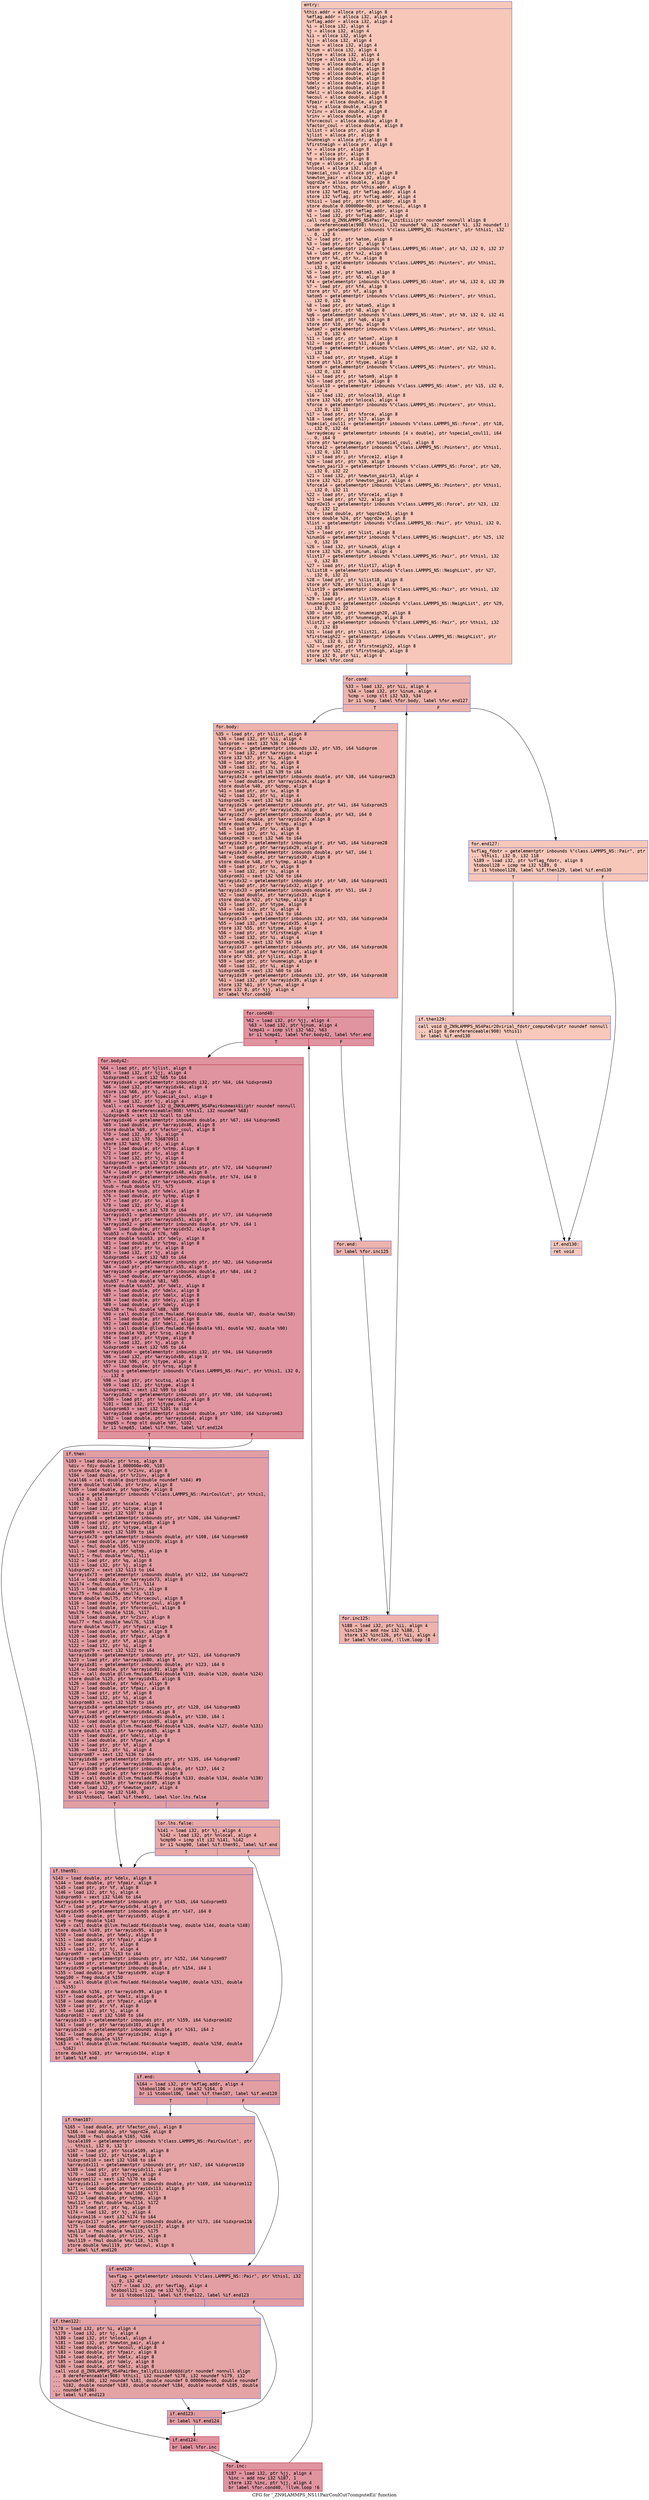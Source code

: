digraph "CFG for '_ZN9LAMMPS_NS11PairCoulCut7computeEii' function" {
	label="CFG for '_ZN9LAMMPS_NS11PairCoulCut7computeEii' function";

	Node0x56011eb9e5e0 [shape=record,color="#3d50c3ff", style=filled, fillcolor="#ec7f6370" fontname="Courier",label="{entry:\l|  %this.addr = alloca ptr, align 8\l  %eflag.addr = alloca i32, align 4\l  %vflag.addr = alloca i32, align 4\l  %i = alloca i32, align 4\l  %j = alloca i32, align 4\l  %ii = alloca i32, align 4\l  %jj = alloca i32, align 4\l  %inum = alloca i32, align 4\l  %jnum = alloca i32, align 4\l  %itype = alloca i32, align 4\l  %jtype = alloca i32, align 4\l  %qtmp = alloca double, align 8\l  %xtmp = alloca double, align 8\l  %ytmp = alloca double, align 8\l  %ztmp = alloca double, align 8\l  %delx = alloca double, align 8\l  %dely = alloca double, align 8\l  %delz = alloca double, align 8\l  %ecoul = alloca double, align 8\l  %fpair = alloca double, align 8\l  %rsq = alloca double, align 8\l  %r2inv = alloca double, align 8\l  %rinv = alloca double, align 8\l  %forcecoul = alloca double, align 8\l  %factor_coul = alloca double, align 8\l  %ilist = alloca ptr, align 8\l  %jlist = alloca ptr, align 8\l  %numneigh = alloca ptr, align 8\l  %firstneigh = alloca ptr, align 8\l  %x = alloca ptr, align 8\l  %f = alloca ptr, align 8\l  %q = alloca ptr, align 8\l  %type = alloca ptr, align 8\l  %nlocal = alloca i32, align 4\l  %special_coul = alloca ptr, align 8\l  %newton_pair = alloca i32, align 4\l  %qqrd2e = alloca double, align 8\l  store ptr %this, ptr %this.addr, align 8\l  store i32 %eflag, ptr %eflag.addr, align 4\l  store i32 %vflag, ptr %vflag.addr, align 4\l  %this1 = load ptr, ptr %this.addr, align 8\l  store double 0.000000e+00, ptr %ecoul, align 8\l  %0 = load i32, ptr %eflag.addr, align 4\l  %1 = load i32, ptr %vflag.addr, align 4\l  call void @_ZN9LAMMPS_NS4Pair7ev_initEiii(ptr noundef nonnull align 8\l... dereferenceable(908) %this1, i32 noundef %0, i32 noundef %1, i32 noundef 1)\l  %atom = getelementptr inbounds %\"class.LAMMPS_NS::Pointers\", ptr %this1, i32\l... 0, i32 6\l  %2 = load ptr, ptr %atom, align 8\l  %3 = load ptr, ptr %2, align 8\l  %x2 = getelementptr inbounds %\"class.LAMMPS_NS::Atom\", ptr %3, i32 0, i32 37\l  %4 = load ptr, ptr %x2, align 8\l  store ptr %4, ptr %x, align 8\l  %atom3 = getelementptr inbounds %\"class.LAMMPS_NS::Pointers\", ptr %this1,\l... i32 0, i32 6\l  %5 = load ptr, ptr %atom3, align 8\l  %6 = load ptr, ptr %5, align 8\l  %f4 = getelementptr inbounds %\"class.LAMMPS_NS::Atom\", ptr %6, i32 0, i32 39\l  %7 = load ptr, ptr %f4, align 8\l  store ptr %7, ptr %f, align 8\l  %atom5 = getelementptr inbounds %\"class.LAMMPS_NS::Pointers\", ptr %this1,\l... i32 0, i32 6\l  %8 = load ptr, ptr %atom5, align 8\l  %9 = load ptr, ptr %8, align 8\l  %q6 = getelementptr inbounds %\"class.LAMMPS_NS::Atom\", ptr %9, i32 0, i32 41\l  %10 = load ptr, ptr %q6, align 8\l  store ptr %10, ptr %q, align 8\l  %atom7 = getelementptr inbounds %\"class.LAMMPS_NS::Pointers\", ptr %this1,\l... i32 0, i32 6\l  %11 = load ptr, ptr %atom7, align 8\l  %12 = load ptr, ptr %11, align 8\l  %type8 = getelementptr inbounds %\"class.LAMMPS_NS::Atom\", ptr %12, i32 0,\l... i32 34\l  %13 = load ptr, ptr %type8, align 8\l  store ptr %13, ptr %type, align 8\l  %atom9 = getelementptr inbounds %\"class.LAMMPS_NS::Pointers\", ptr %this1,\l... i32 0, i32 6\l  %14 = load ptr, ptr %atom9, align 8\l  %15 = load ptr, ptr %14, align 8\l  %nlocal10 = getelementptr inbounds %\"class.LAMMPS_NS::Atom\", ptr %15, i32 0,\l... i32 4\l  %16 = load i32, ptr %nlocal10, align 8\l  store i32 %16, ptr %nlocal, align 4\l  %force = getelementptr inbounds %\"class.LAMMPS_NS::Pointers\", ptr %this1,\l... i32 0, i32 11\l  %17 = load ptr, ptr %force, align 8\l  %18 = load ptr, ptr %17, align 8\l  %special_coul11 = getelementptr inbounds %\"class.LAMMPS_NS::Force\", ptr %18,\l... i32 0, i32 44\l  %arraydecay = getelementptr inbounds [4 x double], ptr %special_coul11, i64\l... 0, i64 0\l  store ptr %arraydecay, ptr %special_coul, align 8\l  %force12 = getelementptr inbounds %\"class.LAMMPS_NS::Pointers\", ptr %this1,\l... i32 0, i32 11\l  %19 = load ptr, ptr %force12, align 8\l  %20 = load ptr, ptr %19, align 8\l  %newton_pair13 = getelementptr inbounds %\"class.LAMMPS_NS::Force\", ptr %20,\l... i32 0, i32 22\l  %21 = load i32, ptr %newton_pair13, align 4\l  store i32 %21, ptr %newton_pair, align 4\l  %force14 = getelementptr inbounds %\"class.LAMMPS_NS::Pointers\", ptr %this1,\l... i32 0, i32 11\l  %22 = load ptr, ptr %force14, align 8\l  %23 = load ptr, ptr %22, align 8\l  %qqrd2e15 = getelementptr inbounds %\"class.LAMMPS_NS::Force\", ptr %23, i32\l... 0, i32 12\l  %24 = load double, ptr %qqrd2e15, align 8\l  store double %24, ptr %qqrd2e, align 8\l  %list = getelementptr inbounds %\"class.LAMMPS_NS::Pair\", ptr %this1, i32 0,\l... i32 83\l  %25 = load ptr, ptr %list, align 8\l  %inum16 = getelementptr inbounds %\"class.LAMMPS_NS::NeighList\", ptr %25, i32\l... 0, i32 19\l  %26 = load i32, ptr %inum16, align 4\l  store i32 %26, ptr %inum, align 4\l  %list17 = getelementptr inbounds %\"class.LAMMPS_NS::Pair\", ptr %this1, i32\l... 0, i32 83\l  %27 = load ptr, ptr %list17, align 8\l  %ilist18 = getelementptr inbounds %\"class.LAMMPS_NS::NeighList\", ptr %27,\l... i32 0, i32 21\l  %28 = load ptr, ptr %ilist18, align 8\l  store ptr %28, ptr %ilist, align 8\l  %list19 = getelementptr inbounds %\"class.LAMMPS_NS::Pair\", ptr %this1, i32\l... 0, i32 83\l  %29 = load ptr, ptr %list19, align 8\l  %numneigh20 = getelementptr inbounds %\"class.LAMMPS_NS::NeighList\", ptr %29,\l... i32 0, i32 22\l  %30 = load ptr, ptr %numneigh20, align 8\l  store ptr %30, ptr %numneigh, align 8\l  %list21 = getelementptr inbounds %\"class.LAMMPS_NS::Pair\", ptr %this1, i32\l... 0, i32 83\l  %31 = load ptr, ptr %list21, align 8\l  %firstneigh22 = getelementptr inbounds %\"class.LAMMPS_NS::NeighList\", ptr\l... %31, i32 0, i32 23\l  %32 = load ptr, ptr %firstneigh22, align 8\l  store ptr %32, ptr %firstneigh, align 8\l  store i32 0, ptr %ii, align 4\l  br label %for.cond\l}"];
	Node0x56011eb9e5e0 -> Node0x56011eba47d0[tooltip="entry -> for.cond\nProbability 100.00%" ];
	Node0x56011eba47d0 [shape=record,color="#3d50c3ff", style=filled, fillcolor="#d6524470" fontname="Courier",label="{for.cond:\l|  %33 = load i32, ptr %ii, align 4\l  %34 = load i32, ptr %inum, align 4\l  %cmp = icmp slt i32 %33, %34\l  br i1 %cmp, label %for.body, label %for.end127\l|{<s0>T|<s1>F}}"];
	Node0x56011eba47d0:s0 -> Node0x56011eba4a70[tooltip="for.cond -> for.body\nProbability 96.88%" ];
	Node0x56011eba47d0:s1 -> Node0x56011eba4af0[tooltip="for.cond -> for.end127\nProbability 3.12%" ];
	Node0x56011eba4a70 [shape=record,color="#3d50c3ff", style=filled, fillcolor="#d6524470" fontname="Courier",label="{for.body:\l|  %35 = load ptr, ptr %ilist, align 8\l  %36 = load i32, ptr %ii, align 4\l  %idxprom = sext i32 %36 to i64\l  %arrayidx = getelementptr inbounds i32, ptr %35, i64 %idxprom\l  %37 = load i32, ptr %arrayidx, align 4\l  store i32 %37, ptr %i, align 4\l  %38 = load ptr, ptr %q, align 8\l  %39 = load i32, ptr %i, align 4\l  %idxprom23 = sext i32 %39 to i64\l  %arrayidx24 = getelementptr inbounds double, ptr %38, i64 %idxprom23\l  %40 = load double, ptr %arrayidx24, align 8\l  store double %40, ptr %qtmp, align 8\l  %41 = load ptr, ptr %x, align 8\l  %42 = load i32, ptr %i, align 4\l  %idxprom25 = sext i32 %42 to i64\l  %arrayidx26 = getelementptr inbounds ptr, ptr %41, i64 %idxprom25\l  %43 = load ptr, ptr %arrayidx26, align 8\l  %arrayidx27 = getelementptr inbounds double, ptr %43, i64 0\l  %44 = load double, ptr %arrayidx27, align 8\l  store double %44, ptr %xtmp, align 8\l  %45 = load ptr, ptr %x, align 8\l  %46 = load i32, ptr %i, align 4\l  %idxprom28 = sext i32 %46 to i64\l  %arrayidx29 = getelementptr inbounds ptr, ptr %45, i64 %idxprom28\l  %47 = load ptr, ptr %arrayidx29, align 8\l  %arrayidx30 = getelementptr inbounds double, ptr %47, i64 1\l  %48 = load double, ptr %arrayidx30, align 8\l  store double %48, ptr %ytmp, align 8\l  %49 = load ptr, ptr %x, align 8\l  %50 = load i32, ptr %i, align 4\l  %idxprom31 = sext i32 %50 to i64\l  %arrayidx32 = getelementptr inbounds ptr, ptr %49, i64 %idxprom31\l  %51 = load ptr, ptr %arrayidx32, align 8\l  %arrayidx33 = getelementptr inbounds double, ptr %51, i64 2\l  %52 = load double, ptr %arrayidx33, align 8\l  store double %52, ptr %ztmp, align 8\l  %53 = load ptr, ptr %type, align 8\l  %54 = load i32, ptr %i, align 4\l  %idxprom34 = sext i32 %54 to i64\l  %arrayidx35 = getelementptr inbounds i32, ptr %53, i64 %idxprom34\l  %55 = load i32, ptr %arrayidx35, align 4\l  store i32 %55, ptr %itype, align 4\l  %56 = load ptr, ptr %firstneigh, align 8\l  %57 = load i32, ptr %i, align 4\l  %idxprom36 = sext i32 %57 to i64\l  %arrayidx37 = getelementptr inbounds ptr, ptr %56, i64 %idxprom36\l  %58 = load ptr, ptr %arrayidx37, align 8\l  store ptr %58, ptr %jlist, align 8\l  %59 = load ptr, ptr %numneigh, align 8\l  %60 = load i32, ptr %i, align 4\l  %idxprom38 = sext i32 %60 to i64\l  %arrayidx39 = getelementptr inbounds i32, ptr %59, i64 %idxprom38\l  %61 = load i32, ptr %arrayidx39, align 4\l  store i32 %61, ptr %jnum, align 4\l  store i32 0, ptr %jj, align 4\l  br label %for.cond40\l}"];
	Node0x56011eba4a70 -> Node0x56011eba7560[tooltip="for.body -> for.cond40\nProbability 100.00%" ];
	Node0x56011eba7560 [shape=record,color="#b70d28ff", style=filled, fillcolor="#b70d2870" fontname="Courier",label="{for.cond40:\l|  %62 = load i32, ptr %jj, align 4\l  %63 = load i32, ptr %jnum, align 4\l  %cmp41 = icmp slt i32 %62, %63\l  br i1 %cmp41, label %for.body42, label %for.end\l|{<s0>T|<s1>F}}"];
	Node0x56011eba7560:s0 -> Node0x56011eba7800[tooltip="for.cond40 -> for.body42\nProbability 96.88%" ];
	Node0x56011eba7560:s1 -> Node0x56011eb9d5d0[tooltip="for.cond40 -> for.end\nProbability 3.12%" ];
	Node0x56011eba7800 [shape=record,color="#b70d28ff", style=filled, fillcolor="#b70d2870" fontname="Courier",label="{for.body42:\l|  %64 = load ptr, ptr %jlist, align 8\l  %65 = load i32, ptr %jj, align 4\l  %idxprom43 = sext i32 %65 to i64\l  %arrayidx44 = getelementptr inbounds i32, ptr %64, i64 %idxprom43\l  %66 = load i32, ptr %arrayidx44, align 4\l  store i32 %66, ptr %j, align 4\l  %67 = load ptr, ptr %special_coul, align 8\l  %68 = load i32, ptr %j, align 4\l  %call = call noundef i32 @_ZNK9LAMMPS_NS4Pair6sbmaskEi(ptr noundef nonnull\l... align 8 dereferenceable(908) %this1, i32 noundef %68)\l  %idxprom45 = sext i32 %call to i64\l  %arrayidx46 = getelementptr inbounds double, ptr %67, i64 %idxprom45\l  %69 = load double, ptr %arrayidx46, align 8\l  store double %69, ptr %factor_coul, align 8\l  %70 = load i32, ptr %j, align 4\l  %and = and i32 %70, 536870911\l  store i32 %and, ptr %j, align 4\l  %71 = load double, ptr %xtmp, align 8\l  %72 = load ptr, ptr %x, align 8\l  %73 = load i32, ptr %j, align 4\l  %idxprom47 = sext i32 %73 to i64\l  %arrayidx48 = getelementptr inbounds ptr, ptr %72, i64 %idxprom47\l  %74 = load ptr, ptr %arrayidx48, align 8\l  %arrayidx49 = getelementptr inbounds double, ptr %74, i64 0\l  %75 = load double, ptr %arrayidx49, align 8\l  %sub = fsub double %71, %75\l  store double %sub, ptr %delx, align 8\l  %76 = load double, ptr %ytmp, align 8\l  %77 = load ptr, ptr %x, align 8\l  %78 = load i32, ptr %j, align 4\l  %idxprom50 = sext i32 %78 to i64\l  %arrayidx51 = getelementptr inbounds ptr, ptr %77, i64 %idxprom50\l  %79 = load ptr, ptr %arrayidx51, align 8\l  %arrayidx52 = getelementptr inbounds double, ptr %79, i64 1\l  %80 = load double, ptr %arrayidx52, align 8\l  %sub53 = fsub double %76, %80\l  store double %sub53, ptr %dely, align 8\l  %81 = load double, ptr %ztmp, align 8\l  %82 = load ptr, ptr %x, align 8\l  %83 = load i32, ptr %j, align 4\l  %idxprom54 = sext i32 %83 to i64\l  %arrayidx55 = getelementptr inbounds ptr, ptr %82, i64 %idxprom54\l  %84 = load ptr, ptr %arrayidx55, align 8\l  %arrayidx56 = getelementptr inbounds double, ptr %84, i64 2\l  %85 = load double, ptr %arrayidx56, align 8\l  %sub57 = fsub double %81, %85\l  store double %sub57, ptr %delz, align 8\l  %86 = load double, ptr %delx, align 8\l  %87 = load double, ptr %delx, align 8\l  %88 = load double, ptr %dely, align 8\l  %89 = load double, ptr %dely, align 8\l  %mul58 = fmul double %88, %89\l  %90 = call double @llvm.fmuladd.f64(double %86, double %87, double %mul58)\l  %91 = load double, ptr %delz, align 8\l  %92 = load double, ptr %delz, align 8\l  %93 = call double @llvm.fmuladd.f64(double %91, double %92, double %90)\l  store double %93, ptr %rsq, align 8\l  %94 = load ptr, ptr %type, align 8\l  %95 = load i32, ptr %j, align 4\l  %idxprom59 = sext i32 %95 to i64\l  %arrayidx60 = getelementptr inbounds i32, ptr %94, i64 %idxprom59\l  %96 = load i32, ptr %arrayidx60, align 4\l  store i32 %96, ptr %jtype, align 4\l  %97 = load double, ptr %rsq, align 8\l  %cutsq = getelementptr inbounds %\"class.LAMMPS_NS::Pair\", ptr %this1, i32 0,\l... i32 8\l  %98 = load ptr, ptr %cutsq, align 8\l  %99 = load i32, ptr %itype, align 4\l  %idxprom61 = sext i32 %99 to i64\l  %arrayidx62 = getelementptr inbounds ptr, ptr %98, i64 %idxprom61\l  %100 = load ptr, ptr %arrayidx62, align 8\l  %101 = load i32, ptr %jtype, align 4\l  %idxprom63 = sext i32 %101 to i64\l  %arrayidx64 = getelementptr inbounds double, ptr %100, i64 %idxprom63\l  %102 = load double, ptr %arrayidx64, align 8\l  %cmp65 = fcmp olt double %97, %102\l  br i1 %cmp65, label %if.then, label %if.end124\l|{<s0>T|<s1>F}}"];
	Node0x56011eba7800:s0 -> Node0x56011eba62b0[tooltip="for.body42 -> if.then\nProbability 50.00%" ];
	Node0x56011eba7800:s1 -> Node0x56011ebac5f0[tooltip="for.body42 -> if.end124\nProbability 50.00%" ];
	Node0x56011eba62b0 [shape=record,color="#3d50c3ff", style=filled, fillcolor="#be242e70" fontname="Courier",label="{if.then:\l|  %103 = load double, ptr %rsq, align 8\l  %div = fdiv double 1.000000e+00, %103\l  store double %div, ptr %r2inv, align 8\l  %104 = load double, ptr %r2inv, align 8\l  %call66 = call double @sqrt(double noundef %104) #9\l  store double %call66, ptr %rinv, align 8\l  %105 = load double, ptr %qqrd2e, align 8\l  %scale = getelementptr inbounds %\"class.LAMMPS_NS::PairCoulCut\", ptr %this1,\l... i32 0, i32 3\l  %106 = load ptr, ptr %scale, align 8\l  %107 = load i32, ptr %itype, align 4\l  %idxprom67 = sext i32 %107 to i64\l  %arrayidx68 = getelementptr inbounds ptr, ptr %106, i64 %idxprom67\l  %108 = load ptr, ptr %arrayidx68, align 8\l  %109 = load i32, ptr %jtype, align 4\l  %idxprom69 = sext i32 %109 to i64\l  %arrayidx70 = getelementptr inbounds double, ptr %108, i64 %idxprom69\l  %110 = load double, ptr %arrayidx70, align 8\l  %mul = fmul double %105, %110\l  %111 = load double, ptr %qtmp, align 8\l  %mul71 = fmul double %mul, %111\l  %112 = load ptr, ptr %q, align 8\l  %113 = load i32, ptr %j, align 4\l  %idxprom72 = sext i32 %113 to i64\l  %arrayidx73 = getelementptr inbounds double, ptr %112, i64 %idxprom72\l  %114 = load double, ptr %arrayidx73, align 8\l  %mul74 = fmul double %mul71, %114\l  %115 = load double, ptr %rinv, align 8\l  %mul75 = fmul double %mul74, %115\l  store double %mul75, ptr %forcecoul, align 8\l  %116 = load double, ptr %factor_coul, align 8\l  %117 = load double, ptr %forcecoul, align 8\l  %mul76 = fmul double %116, %117\l  %118 = load double, ptr %r2inv, align 8\l  %mul77 = fmul double %mul76, %118\l  store double %mul77, ptr %fpair, align 8\l  %119 = load double, ptr %delx, align 8\l  %120 = load double, ptr %fpair, align 8\l  %121 = load ptr, ptr %f, align 8\l  %122 = load i32, ptr %i, align 4\l  %idxprom79 = sext i32 %122 to i64\l  %arrayidx80 = getelementptr inbounds ptr, ptr %121, i64 %idxprom79\l  %123 = load ptr, ptr %arrayidx80, align 8\l  %arrayidx81 = getelementptr inbounds double, ptr %123, i64 0\l  %124 = load double, ptr %arrayidx81, align 8\l  %125 = call double @llvm.fmuladd.f64(double %119, double %120, double %124)\l  store double %125, ptr %arrayidx81, align 8\l  %126 = load double, ptr %dely, align 8\l  %127 = load double, ptr %fpair, align 8\l  %128 = load ptr, ptr %f, align 8\l  %129 = load i32, ptr %i, align 4\l  %idxprom83 = sext i32 %129 to i64\l  %arrayidx84 = getelementptr inbounds ptr, ptr %128, i64 %idxprom83\l  %130 = load ptr, ptr %arrayidx84, align 8\l  %arrayidx85 = getelementptr inbounds double, ptr %130, i64 1\l  %131 = load double, ptr %arrayidx85, align 8\l  %132 = call double @llvm.fmuladd.f64(double %126, double %127, double %131)\l  store double %132, ptr %arrayidx85, align 8\l  %133 = load double, ptr %delz, align 8\l  %134 = load double, ptr %fpair, align 8\l  %135 = load ptr, ptr %f, align 8\l  %136 = load i32, ptr %i, align 4\l  %idxprom87 = sext i32 %136 to i64\l  %arrayidx88 = getelementptr inbounds ptr, ptr %135, i64 %idxprom87\l  %137 = load ptr, ptr %arrayidx88, align 8\l  %arrayidx89 = getelementptr inbounds double, ptr %137, i64 2\l  %138 = load double, ptr %arrayidx89, align 8\l  %139 = call double @llvm.fmuladd.f64(double %133, double %134, double %138)\l  store double %139, ptr %arrayidx89, align 8\l  %140 = load i32, ptr %newton_pair, align 4\l  %tobool = icmp ne i32 %140, 0\l  br i1 %tobool, label %if.then91, label %lor.lhs.false\l|{<s0>T|<s1>F}}"];
	Node0x56011eba62b0:s0 -> Node0x56011ebaf230[tooltip="if.then -> if.then91\nProbability 62.50%" ];
	Node0x56011eba62b0:s1 -> Node0x56011ebaf2e0[tooltip="if.then -> lor.lhs.false\nProbability 37.50%" ];
	Node0x56011ebaf2e0 [shape=record,color="#3d50c3ff", style=filled, fillcolor="#ca3b3770" fontname="Courier",label="{lor.lhs.false:\l|  %141 = load i32, ptr %j, align 4\l  %142 = load i32, ptr %nlocal, align 4\l  %cmp90 = icmp slt i32 %141, %142\l  br i1 %cmp90, label %if.then91, label %if.end\l|{<s0>T|<s1>F}}"];
	Node0x56011ebaf2e0:s0 -> Node0x56011ebaf230[tooltip="lor.lhs.false -> if.then91\nProbability 50.00%" ];
	Node0x56011ebaf2e0:s1 -> Node0x56011ebaf5d0[tooltip="lor.lhs.false -> if.end\nProbability 50.00%" ];
	Node0x56011ebaf230 [shape=record,color="#3d50c3ff", style=filled, fillcolor="#be242e70" fontname="Courier",label="{if.then91:\l|  %143 = load double, ptr %delx, align 8\l  %144 = load double, ptr %fpair, align 8\l  %145 = load ptr, ptr %f, align 8\l  %146 = load i32, ptr %j, align 4\l  %idxprom93 = sext i32 %146 to i64\l  %arrayidx94 = getelementptr inbounds ptr, ptr %145, i64 %idxprom93\l  %147 = load ptr, ptr %arrayidx94, align 8\l  %arrayidx95 = getelementptr inbounds double, ptr %147, i64 0\l  %148 = load double, ptr %arrayidx95, align 8\l  %neg = fneg double %143\l  %149 = call double @llvm.fmuladd.f64(double %neg, double %144, double %148)\l  store double %149, ptr %arrayidx95, align 8\l  %150 = load double, ptr %dely, align 8\l  %151 = load double, ptr %fpair, align 8\l  %152 = load ptr, ptr %f, align 8\l  %153 = load i32, ptr %j, align 4\l  %idxprom97 = sext i32 %153 to i64\l  %arrayidx98 = getelementptr inbounds ptr, ptr %152, i64 %idxprom97\l  %154 = load ptr, ptr %arrayidx98, align 8\l  %arrayidx99 = getelementptr inbounds double, ptr %154, i64 1\l  %155 = load double, ptr %arrayidx99, align 8\l  %neg100 = fneg double %150\l  %156 = call double @llvm.fmuladd.f64(double %neg100, double %151, double\l... %155)\l  store double %156, ptr %arrayidx99, align 8\l  %157 = load double, ptr %delz, align 8\l  %158 = load double, ptr %fpair, align 8\l  %159 = load ptr, ptr %f, align 8\l  %160 = load i32, ptr %j, align 4\l  %idxprom102 = sext i32 %160 to i64\l  %arrayidx103 = getelementptr inbounds ptr, ptr %159, i64 %idxprom102\l  %161 = load ptr, ptr %arrayidx103, align 8\l  %arrayidx104 = getelementptr inbounds double, ptr %161, i64 2\l  %162 = load double, ptr %arrayidx104, align 8\l  %neg105 = fneg double %157\l  %163 = call double @llvm.fmuladd.f64(double %neg105, double %158, double\l... %162)\l  store double %163, ptr %arrayidx104, align 8\l  br label %if.end\l}"];
	Node0x56011ebaf230 -> Node0x56011ebaf5d0[tooltip="if.then91 -> if.end\nProbability 100.00%" ];
	Node0x56011ebaf5d0 [shape=record,color="#3d50c3ff", style=filled, fillcolor="#be242e70" fontname="Courier",label="{if.end:\l|  %164 = load i32, ptr %eflag.addr, align 4\l  %tobool106 = icmp ne i32 %164, 0\l  br i1 %tobool106, label %if.then107, label %if.end120\l|{<s0>T|<s1>F}}"];
	Node0x56011ebaf5d0:s0 -> Node0x56011ebb0e30[tooltip="if.end -> if.then107\nProbability 62.50%" ];
	Node0x56011ebaf5d0:s1 -> Node0x56011ebb0e80[tooltip="if.end -> if.end120\nProbability 37.50%" ];
	Node0x56011ebb0e30 [shape=record,color="#3d50c3ff", style=filled, fillcolor="#c32e3170" fontname="Courier",label="{if.then107:\l|  %165 = load double, ptr %factor_coul, align 8\l  %166 = load double, ptr %qqrd2e, align 8\l  %mul108 = fmul double %165, %166\l  %scale109 = getelementptr inbounds %\"class.LAMMPS_NS::PairCoulCut\", ptr\l... %this1, i32 0, i32 3\l  %167 = load ptr, ptr %scale109, align 8\l  %168 = load i32, ptr %itype, align 4\l  %idxprom110 = sext i32 %168 to i64\l  %arrayidx111 = getelementptr inbounds ptr, ptr %167, i64 %idxprom110\l  %169 = load ptr, ptr %arrayidx111, align 8\l  %170 = load i32, ptr %jtype, align 4\l  %idxprom112 = sext i32 %170 to i64\l  %arrayidx113 = getelementptr inbounds double, ptr %169, i64 %idxprom112\l  %171 = load double, ptr %arrayidx113, align 8\l  %mul114 = fmul double %mul108, %171\l  %172 = load double, ptr %qtmp, align 8\l  %mul115 = fmul double %mul114, %172\l  %173 = load ptr, ptr %q, align 8\l  %174 = load i32, ptr %j, align 4\l  %idxprom116 = sext i32 %174 to i64\l  %arrayidx117 = getelementptr inbounds double, ptr %173, i64 %idxprom116\l  %175 = load double, ptr %arrayidx117, align 8\l  %mul118 = fmul double %mul115, %175\l  %176 = load double, ptr %rinv, align 8\l  %mul119 = fmul double %mul118, %176\l  store double %mul119, ptr %ecoul, align 8\l  br label %if.end120\l}"];
	Node0x56011ebb0e30 -> Node0x56011ebb0e80[tooltip="if.then107 -> if.end120\nProbability 100.00%" ];
	Node0x56011ebb0e80 [shape=record,color="#3d50c3ff", style=filled, fillcolor="#be242e70" fontname="Courier",label="{if.end120:\l|  %evflag = getelementptr inbounds %\"class.LAMMPS_NS::Pair\", ptr %this1, i32\l... 0, i32 42\l  %177 = load i32, ptr %evflag, align 4\l  %tobool121 = icmp ne i32 %177, 0\l  br i1 %tobool121, label %if.then122, label %if.end123\l|{<s0>T|<s1>F}}"];
	Node0x56011ebb0e80:s0 -> Node0x56011ebb2180[tooltip="if.end120 -> if.then122\nProbability 62.50%" ];
	Node0x56011ebb0e80:s1 -> Node0x56011ebb2200[tooltip="if.end120 -> if.end123\nProbability 37.50%" ];
	Node0x56011ebb2180 [shape=record,color="#3d50c3ff", style=filled, fillcolor="#c32e3170" fontname="Courier",label="{if.then122:\l|  %178 = load i32, ptr %i, align 4\l  %179 = load i32, ptr %j, align 4\l  %180 = load i32, ptr %nlocal, align 4\l  %181 = load i32, ptr %newton_pair, align 4\l  %182 = load double, ptr %ecoul, align 8\l  %183 = load double, ptr %fpair, align 8\l  %184 = load double, ptr %delx, align 8\l  %185 = load double, ptr %dely, align 8\l  %186 = load double, ptr %delz, align 8\l  call void @_ZN9LAMMPS_NS4Pair8ev_tallyEiiiidddddd(ptr noundef nonnull align\l... 8 dereferenceable(908) %this1, i32 noundef %178, i32 noundef %179, i32\l... noundef %180, i32 noundef %181, double noundef 0.000000e+00, double noundef\l... %182, double noundef %183, double noundef %184, double noundef %185, double\l... noundef %186)\l  br label %if.end123\l}"];
	Node0x56011ebb2180 -> Node0x56011ebb2200[tooltip="if.then122 -> if.end123\nProbability 100.00%" ];
	Node0x56011ebb2200 [shape=record,color="#3d50c3ff", style=filled, fillcolor="#be242e70" fontname="Courier",label="{if.end123:\l|  br label %if.end124\l}"];
	Node0x56011ebb2200 -> Node0x56011ebac5f0[tooltip="if.end123 -> if.end124\nProbability 100.00%" ];
	Node0x56011ebac5f0 [shape=record,color="#b70d28ff", style=filled, fillcolor="#b70d2870" fontname="Courier",label="{if.end124:\l|  br label %for.inc\l}"];
	Node0x56011ebac5f0 -> Node0x56011ebb2d90[tooltip="if.end124 -> for.inc\nProbability 100.00%" ];
	Node0x56011ebb2d90 [shape=record,color="#b70d28ff", style=filled, fillcolor="#b70d2870" fontname="Courier",label="{for.inc:\l|  %187 = load i32, ptr %jj, align 4\l  %inc = add nsw i32 %187, 1\l  store i32 %inc, ptr %jj, align 4\l  br label %for.cond40, !llvm.loop !6\l}"];
	Node0x56011ebb2d90 -> Node0x56011eba7560[tooltip="for.inc -> for.cond40\nProbability 100.00%" ];
	Node0x56011eb9d5d0 [shape=record,color="#3d50c3ff", style=filled, fillcolor="#d6524470" fontname="Courier",label="{for.end:\l|  br label %for.inc125\l}"];
	Node0x56011eb9d5d0 -> Node0x56011ebb3ab0[tooltip="for.end -> for.inc125\nProbability 100.00%" ];
	Node0x56011ebb3ab0 [shape=record,color="#3d50c3ff", style=filled, fillcolor="#d6524470" fontname="Courier",label="{for.inc125:\l|  %188 = load i32, ptr %ii, align 4\l  %inc126 = add nsw i32 %188, 1\l  store i32 %inc126, ptr %ii, align 4\l  br label %for.cond, !llvm.loop !8\l}"];
	Node0x56011ebb3ab0 -> Node0x56011eba47d0[tooltip="for.inc125 -> for.cond\nProbability 100.00%" ];
	Node0x56011eba4af0 [shape=record,color="#3d50c3ff", style=filled, fillcolor="#ec7f6370" fontname="Courier",label="{for.end127:\l|  %vflag_fdotr = getelementptr inbounds %\"class.LAMMPS_NS::Pair\", ptr\l... %this1, i32 0, i32 118\l  %189 = load i32, ptr %vflag_fdotr, align 8\l  %tobool128 = icmp ne i32 %189, 0\l  br i1 %tobool128, label %if.then129, label %if.end130\l|{<s0>T|<s1>F}}"];
	Node0x56011eba4af0:s0 -> Node0x56011ebb40d0[tooltip="for.end127 -> if.then129\nProbability 62.50%" ];
	Node0x56011eba4af0:s1 -> Node0x56011ebb4150[tooltip="for.end127 -> if.end130\nProbability 37.50%" ];
	Node0x56011ebb40d0 [shape=record,color="#3d50c3ff", style=filled, fillcolor="#ed836670" fontname="Courier",label="{if.then129:\l|  call void @_ZN9LAMMPS_NS4Pair20virial_fdotr_computeEv(ptr noundef nonnull\l... align 8 dereferenceable(908) %this1)\l  br label %if.end130\l}"];
	Node0x56011ebb40d0 -> Node0x56011ebb4150[tooltip="if.then129 -> if.end130\nProbability 100.00%" ];
	Node0x56011ebb4150 [shape=record,color="#3d50c3ff", style=filled, fillcolor="#ec7f6370" fontname="Courier",label="{if.end130:\l|  ret void\l}"];
}
